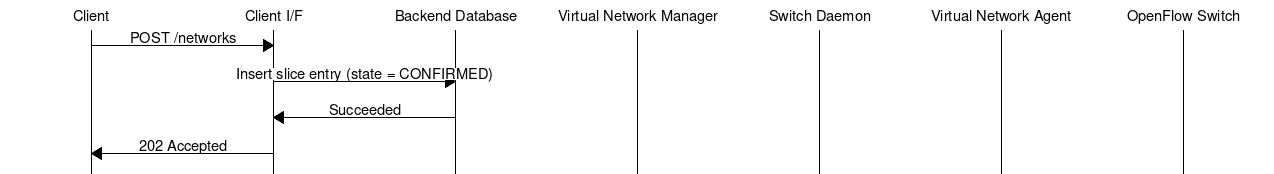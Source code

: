 /*
 * Message sequence diagram for creating a virtual network slice
 *
 * Copyright (C) 2012 NEC Corporation
 */

msc {
  width = "1280", wordwraparcs = "true";

  C [ label = "Client" ],
  CIF [ label = "Client I/F" ],
  DB [ label = "Backend Database" ],
  VNM [ label = "Virtual Network Manager" ],
  SD [ label = "Switch Daemon" ],
  VNA [ label = "Virtual Network Agent" ],
  SW [ label = "OpenFlow Switch" ];

  C => CIF [ label = "POST /networks" ];
  CIF => DB [ label = "Insert slice entry (state = CONFIRMED)" ];
  DB => CIF [ label = "Succeeded" ];
  CIF => C [ label = "202 Accepted" ];
}